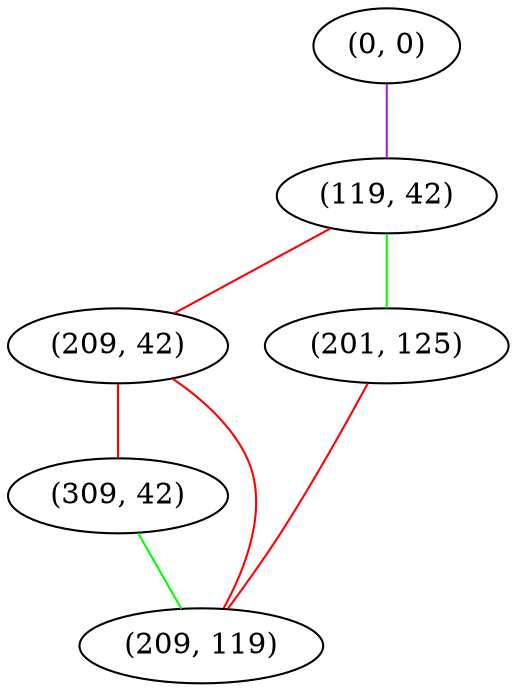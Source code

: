 graph "" {
"(0, 0)";
"(119, 42)";
"(209, 42)";
"(201, 125)";
"(309, 42)";
"(209, 119)";
"(0, 0)" -- "(119, 42)"  [color=purple, key=0, weight=4];
"(119, 42)" -- "(209, 42)"  [color=red, key=0, weight=1];
"(119, 42)" -- "(201, 125)"  [color=green, key=0, weight=2];
"(209, 42)" -- "(309, 42)"  [color=red, key=0, weight=1];
"(209, 42)" -- "(209, 119)"  [color=red, key=0, weight=1];
"(201, 125)" -- "(209, 119)"  [color=red, key=0, weight=1];
"(309, 42)" -- "(209, 119)"  [color=green, key=0, weight=2];
}
